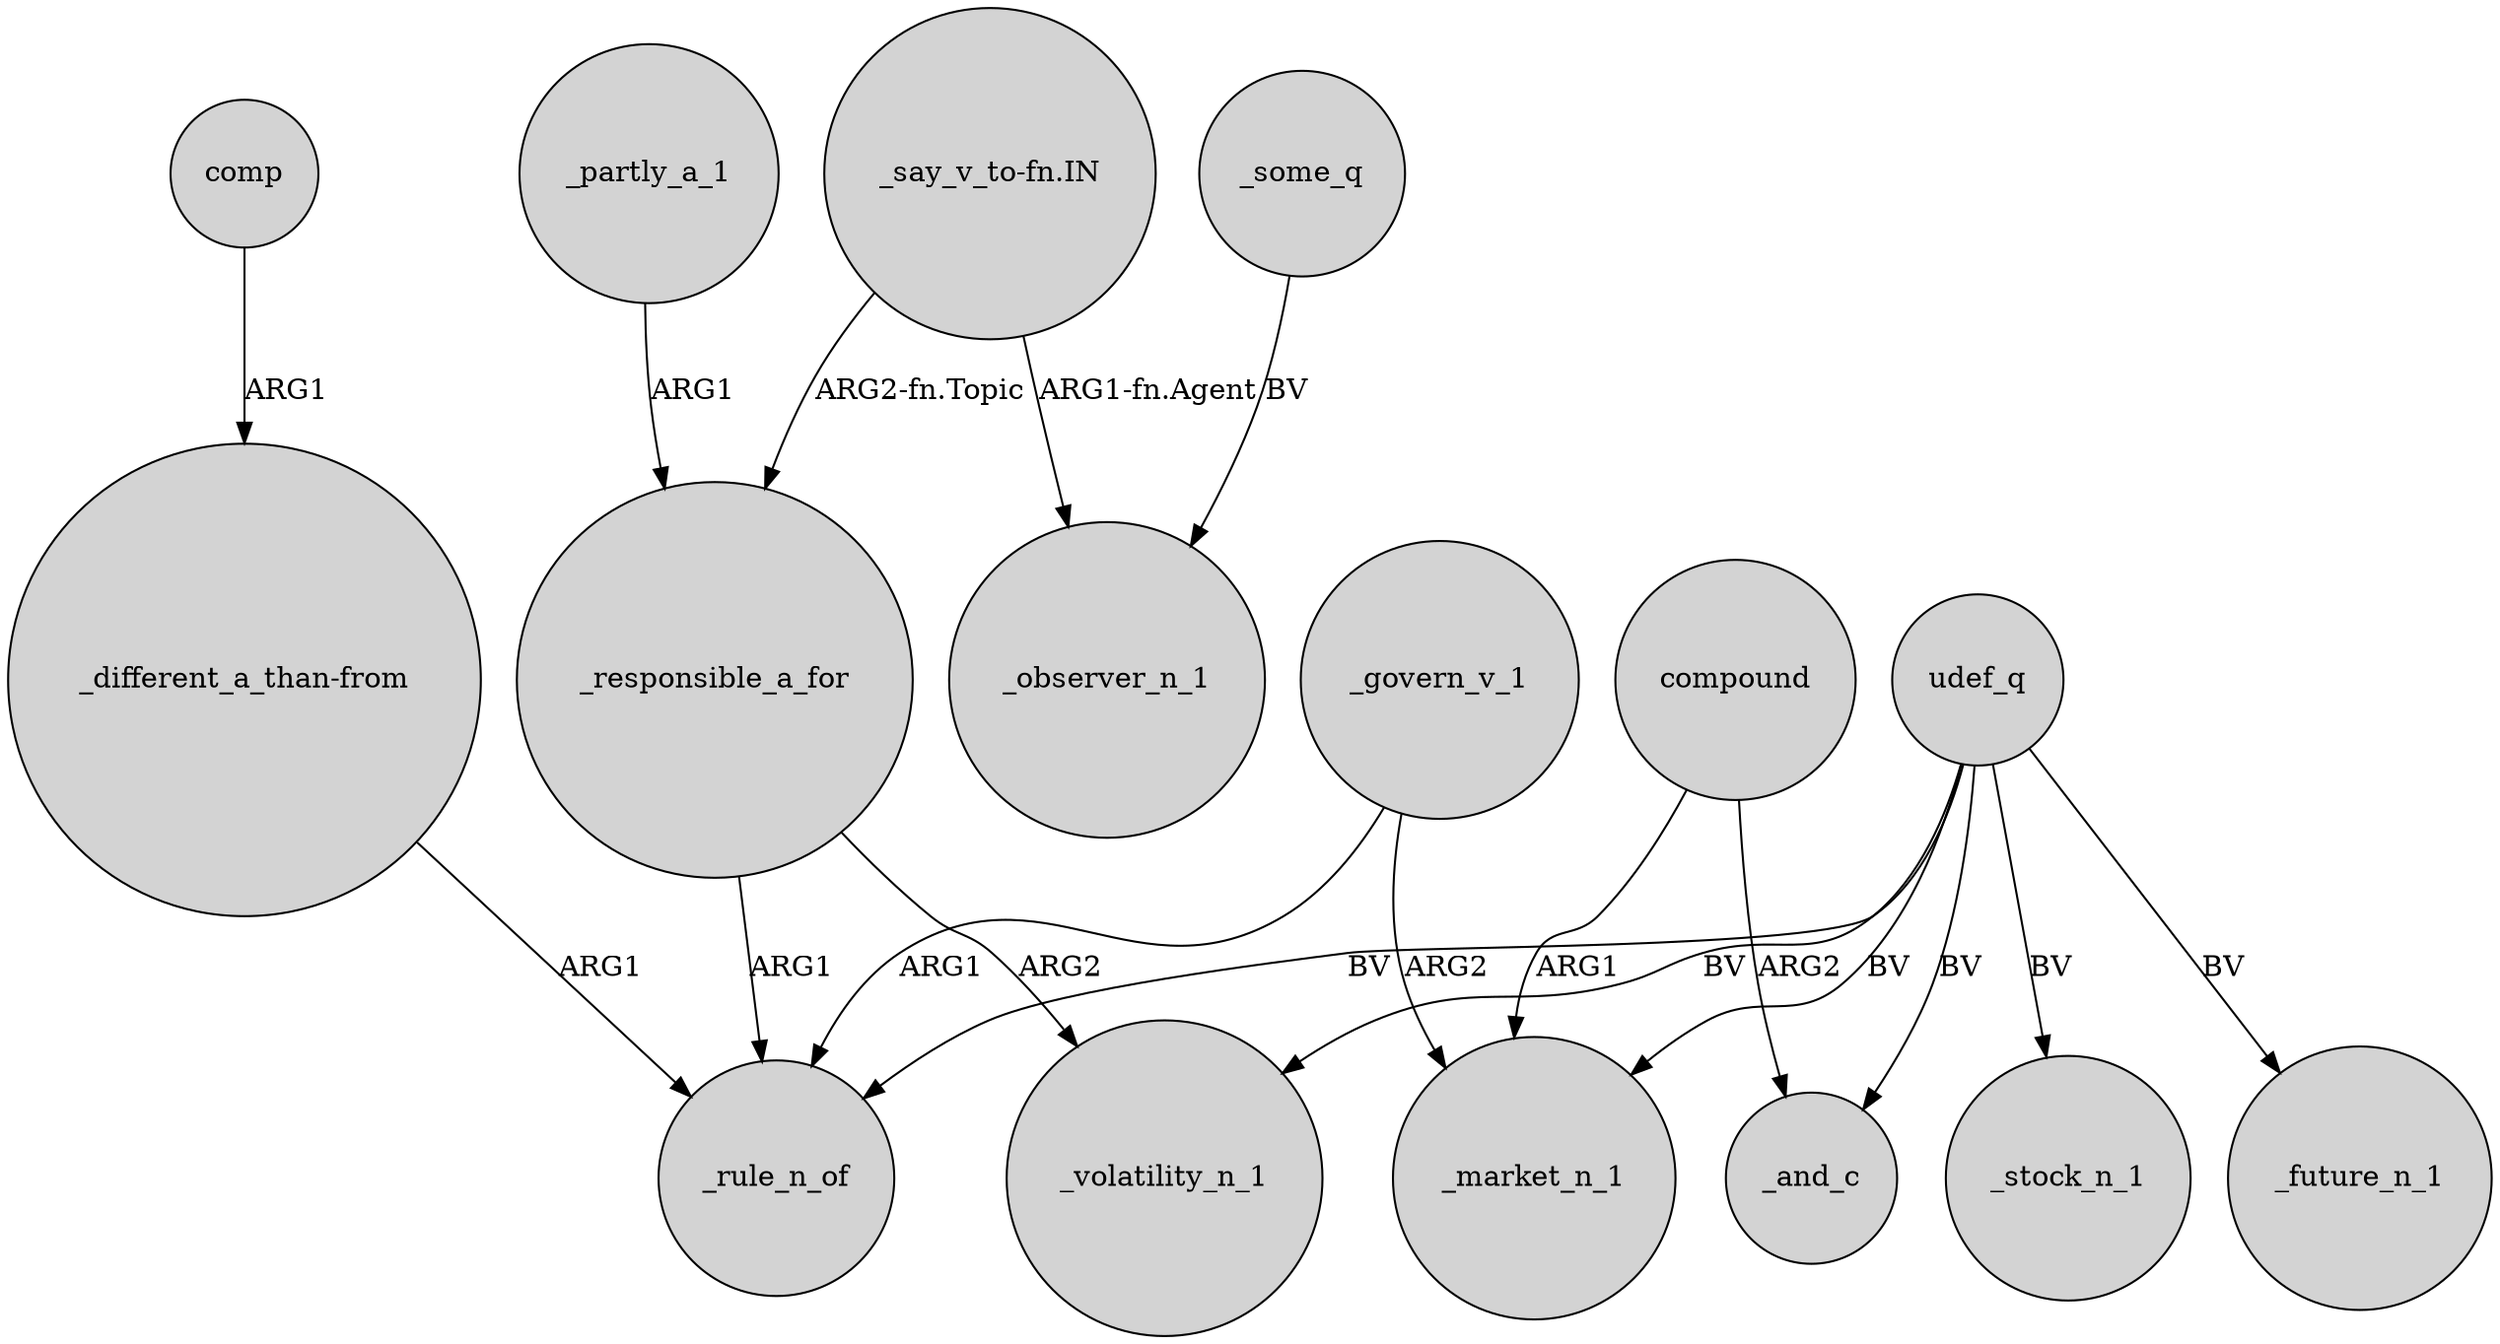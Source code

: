 digraph {
	node [shape=circle style=filled]
	_responsible_a_for -> _rule_n_of [label=ARG1]
	"_say_v_to-fn.IN" -> _responsible_a_for [label="ARG2-fn.Topic"]
	udef_q -> _rule_n_of [label=BV]
	compound -> _and_c [label=ARG2]
	udef_q -> _stock_n_1 [label=BV]
	_govern_v_1 -> _market_n_1 [label=ARG2]
	_some_q -> _observer_n_1 [label=BV]
	_responsible_a_for -> _volatility_n_1 [label=ARG2]
	"_different_a_than-from" -> _rule_n_of [label=ARG1]
	udef_q -> _market_n_1 [label=BV]
	compound -> _market_n_1 [label=ARG1]
	_partly_a_1 -> _responsible_a_for [label=ARG1]
	udef_q -> _volatility_n_1 [label=BV]
	comp -> "_different_a_than-from" [label=ARG1]
	udef_q -> _and_c [label=BV]
	udef_q -> _future_n_1 [label=BV]
	"_say_v_to-fn.IN" -> _observer_n_1 [label="ARG1-fn.Agent"]
	_govern_v_1 -> _rule_n_of [label=ARG1]
}
